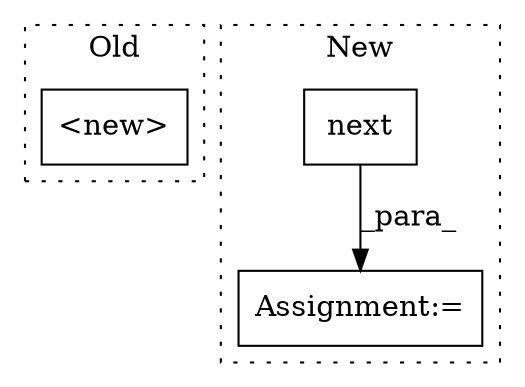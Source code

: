 digraph G {
subgraph cluster0 {
1 [label="<new>" a="14" s="2283" l="18" shape="box"];
label = "Old";
style="dotted";
}
subgraph cluster1 {
2 [label="next" a="32" s="2738" l="6" shape="box"];
3 [label="Assignment:=" a="7" s="2728" l="1" shape="box"];
label = "New";
style="dotted";
}
2 -> 3 [label="_para_"];
}